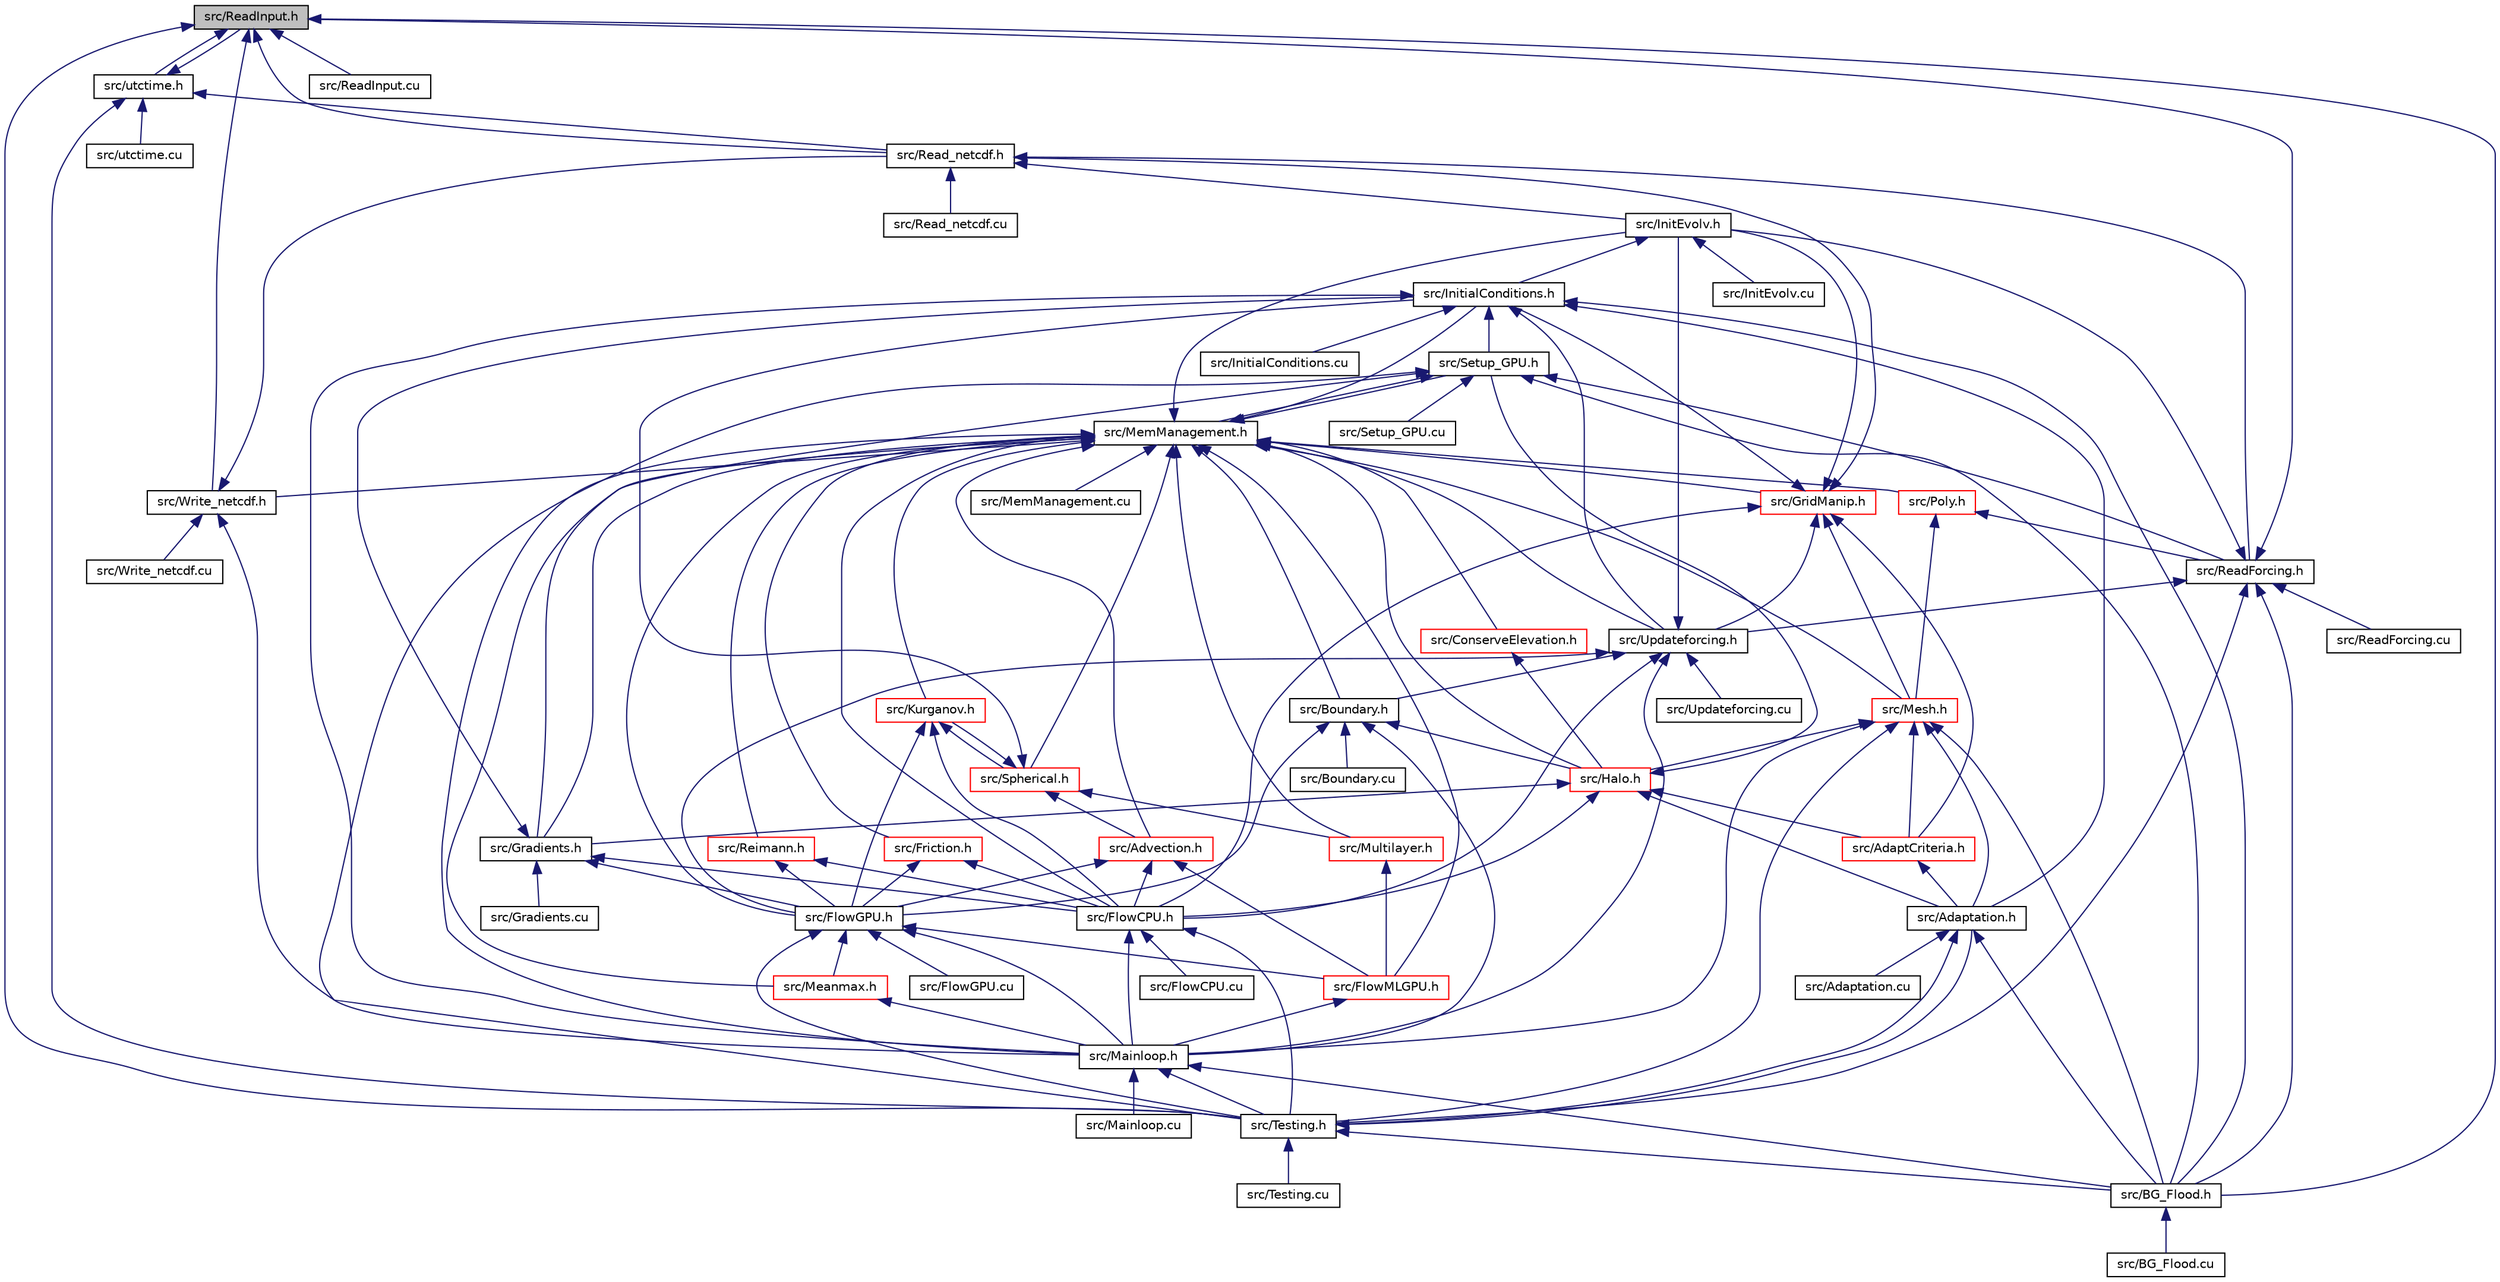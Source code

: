 digraph "src/ReadInput.h"
{
 // LATEX_PDF_SIZE
  edge [fontname="Helvetica",fontsize="10",labelfontname="Helvetica",labelfontsize="10"];
  node [fontname="Helvetica",fontsize="10",shape=record];
  Node1 [label="src/ReadInput.h",height=0.2,width=0.4,color="black", fillcolor="grey75", style="filled", fontcolor="black",tooltip=" "];
  Node1 -> Node2 [dir="back",color="midnightblue",fontsize="10",style="solid"];
  Node2 [label="src/BG_Flood.h",height=0.2,width=0.4,color="black", fillcolor="white", style="filled",URL="$BG__Flood_8h.html",tooltip=" "];
  Node2 -> Node3 [dir="back",color="midnightblue",fontsize="10",style="solid"];
  Node3 [label="src/BG_Flood.cu",height=0.2,width=0.4,color="black", fillcolor="white", style="filled",URL="$BG__Flood_8cu.html",tooltip=" "];
  Node1 -> Node4 [dir="back",color="midnightblue",fontsize="10",style="solid"];
  Node4 [label="src/Read_netcdf.h",height=0.2,width=0.4,color="black", fillcolor="white", style="filled",URL="$Read__netcdf_8h.html",tooltip=" "];
  Node4 -> Node5 [dir="back",color="midnightblue",fontsize="10",style="solid"];
  Node5 [label="src/InitEvolv.h",height=0.2,width=0.4,color="black", fillcolor="white", style="filled",URL="$InitEvolv_8h.html",tooltip=" "];
  Node5 -> Node6 [dir="back",color="midnightblue",fontsize="10",style="solid"];
  Node6 [label="src/InitEvolv.cu",height=0.2,width=0.4,color="black", fillcolor="white", style="filled",URL="$InitEvolv_8cu.html",tooltip=" "];
  Node5 -> Node7 [dir="back",color="midnightblue",fontsize="10",style="solid"];
  Node7 [label="src/InitialConditions.h",height=0.2,width=0.4,color="black", fillcolor="white", style="filled",URL="$InitialConditions_8h.html",tooltip=" "];
  Node7 -> Node8 [dir="back",color="midnightblue",fontsize="10",style="solid"];
  Node8 [label="src/Adaptation.h",height=0.2,width=0.4,color="black", fillcolor="white", style="filled",URL="$Adaptation_8h.html",tooltip=" "];
  Node8 -> Node9 [dir="back",color="midnightblue",fontsize="10",style="solid"];
  Node9 [label="src/Adaptation.cu",height=0.2,width=0.4,color="black", fillcolor="white", style="filled",URL="$Adaptation_8cu.html",tooltip=" "];
  Node8 -> Node2 [dir="back",color="midnightblue",fontsize="10",style="solid"];
  Node8 -> Node10 [dir="back",color="midnightblue",fontsize="10",style="solid"];
  Node10 [label="src/Testing.h",height=0.2,width=0.4,color="black", fillcolor="white", style="filled",URL="$Testing_8h.html",tooltip=" "];
  Node10 -> Node8 [dir="back",color="midnightblue",fontsize="10",style="solid"];
  Node10 -> Node2 [dir="back",color="midnightblue",fontsize="10",style="solid"];
  Node10 -> Node11 [dir="back",color="midnightblue",fontsize="10",style="solid"];
  Node11 [label="src/Testing.cu",height=0.2,width=0.4,color="black", fillcolor="white", style="filled",URL="$Testing_8cu.html",tooltip=" "];
  Node7 -> Node2 [dir="back",color="midnightblue",fontsize="10",style="solid"];
  Node7 -> Node12 [dir="back",color="midnightblue",fontsize="10",style="solid"];
  Node12 [label="src/InitialConditions.cu",height=0.2,width=0.4,color="black", fillcolor="white", style="filled",URL="$InitialConditions_8cu.html",tooltip=" "];
  Node7 -> Node13 [dir="back",color="midnightblue",fontsize="10",style="solid"];
  Node13 [label="src/Mainloop.h",height=0.2,width=0.4,color="black", fillcolor="white", style="filled",URL="$Mainloop_8h.html",tooltip=" "];
  Node13 -> Node2 [dir="back",color="midnightblue",fontsize="10",style="solid"];
  Node13 -> Node14 [dir="back",color="midnightblue",fontsize="10",style="solid"];
  Node14 [label="src/Mainloop.cu",height=0.2,width=0.4,color="black", fillcolor="white", style="filled",URL="$Mainloop_8cu.html",tooltip=" "];
  Node13 -> Node10 [dir="back",color="midnightblue",fontsize="10",style="solid"];
  Node7 -> Node15 [dir="back",color="midnightblue",fontsize="10",style="solid"];
  Node15 [label="src/Setup_GPU.h",height=0.2,width=0.4,color="black", fillcolor="white", style="filled",URL="$Setup__GPU_8h.html",tooltip=" "];
  Node15 -> Node2 [dir="back",color="midnightblue",fontsize="10",style="solid"];
  Node15 -> Node16 [dir="back",color="midnightblue",fontsize="10",style="solid"];
  Node16 [label="src/Gradients.h",height=0.2,width=0.4,color="black", fillcolor="white", style="filled",URL="$Gradients_8h.html",tooltip=" "];
  Node16 -> Node17 [dir="back",color="midnightblue",fontsize="10",style="solid"];
  Node17 [label="src/FlowCPU.h",height=0.2,width=0.4,color="black", fillcolor="white", style="filled",URL="$FlowCPU_8h.html",tooltip=" "];
  Node17 -> Node18 [dir="back",color="midnightblue",fontsize="10",style="solid"];
  Node18 [label="src/FlowCPU.cu",height=0.2,width=0.4,color="black", fillcolor="white", style="filled",URL="$FlowCPU_8cu.html",tooltip=" "];
  Node17 -> Node13 [dir="back",color="midnightblue",fontsize="10",style="solid"];
  Node17 -> Node10 [dir="back",color="midnightblue",fontsize="10",style="solid"];
  Node16 -> Node19 [dir="back",color="midnightblue",fontsize="10",style="solid"];
  Node19 [label="src/FlowGPU.h",height=0.2,width=0.4,color="black", fillcolor="white", style="filled",URL="$FlowGPU_8h.html",tooltip=" "];
  Node19 -> Node20 [dir="back",color="midnightblue",fontsize="10",style="solid"];
  Node20 [label="src/FlowGPU.cu",height=0.2,width=0.4,color="black", fillcolor="white", style="filled",URL="$FlowGPU_8cu.html",tooltip=" "];
  Node19 -> Node21 [dir="back",color="midnightblue",fontsize="10",style="solid"];
  Node21 [label="src/FlowMLGPU.h",height=0.2,width=0.4,color="red", fillcolor="white", style="filled",URL="$FlowMLGPU_8h.html",tooltip=" "];
  Node21 -> Node13 [dir="back",color="midnightblue",fontsize="10",style="solid"];
  Node19 -> Node13 [dir="back",color="midnightblue",fontsize="10",style="solid"];
  Node19 -> Node23 [dir="back",color="midnightblue",fontsize="10",style="solid"];
  Node23 [label="src/Meanmax.h",height=0.2,width=0.4,color="red", fillcolor="white", style="filled",URL="$Meanmax_8h.html",tooltip=" "];
  Node23 -> Node13 [dir="back",color="midnightblue",fontsize="10",style="solid"];
  Node19 -> Node10 [dir="back",color="midnightblue",fontsize="10",style="solid"];
  Node16 -> Node25 [dir="back",color="midnightblue",fontsize="10",style="solid"];
  Node25 [label="src/Gradients.cu",height=0.2,width=0.4,color="black", fillcolor="white", style="filled",URL="$Gradients_8cu.html",tooltip=" "];
  Node16 -> Node7 [dir="back",color="midnightblue",fontsize="10",style="solid"];
  Node15 -> Node26 [dir="back",color="midnightblue",fontsize="10",style="solid"];
  Node26 [label="src/MemManagement.h",height=0.2,width=0.4,color="black", fillcolor="white", style="filled",URL="$MemManagement_8h.html",tooltip=" "];
  Node26 -> Node27 [dir="back",color="midnightblue",fontsize="10",style="solid"];
  Node27 [label="src/Advection.h",height=0.2,width=0.4,color="red", fillcolor="white", style="filled",URL="$Advection_8h.html",tooltip=" "];
  Node27 -> Node17 [dir="back",color="midnightblue",fontsize="10",style="solid"];
  Node27 -> Node19 [dir="back",color="midnightblue",fontsize="10",style="solid"];
  Node27 -> Node21 [dir="back",color="midnightblue",fontsize="10",style="solid"];
  Node26 -> Node29 [dir="back",color="midnightblue",fontsize="10",style="solid"];
  Node29 [label="src/Boundary.h",height=0.2,width=0.4,color="black", fillcolor="white", style="filled",URL="$Boundary_8h.html",tooltip=" "];
  Node29 -> Node30 [dir="back",color="midnightblue",fontsize="10",style="solid"];
  Node30 [label="src/Boundary.cu",height=0.2,width=0.4,color="black", fillcolor="white", style="filled",URL="$Boundary_8cu.html",tooltip=" "];
  Node29 -> Node19 [dir="back",color="midnightblue",fontsize="10",style="solid"];
  Node29 -> Node31 [dir="back",color="midnightblue",fontsize="10",style="solid"];
  Node31 [label="src/Halo.h",height=0.2,width=0.4,color="red", fillcolor="white", style="filled",URL="$Halo_8h.html",tooltip=" "];
  Node31 -> Node8 [dir="back",color="midnightblue",fontsize="10",style="solid"];
  Node31 -> Node32 [dir="back",color="midnightblue",fontsize="10",style="solid"];
  Node32 [label="src/AdaptCriteria.h",height=0.2,width=0.4,color="red", fillcolor="white", style="filled",URL="$AdaptCriteria_8h.html",tooltip=" "];
  Node32 -> Node8 [dir="back",color="midnightblue",fontsize="10",style="solid"];
  Node31 -> Node17 [dir="back",color="midnightblue",fontsize="10",style="solid"];
  Node31 -> Node16 [dir="back",color="midnightblue",fontsize="10",style="solid"];
  Node31 -> Node15 [dir="back",color="midnightblue",fontsize="10",style="solid"];
  Node29 -> Node13 [dir="back",color="midnightblue",fontsize="10",style="solid"];
  Node26 -> Node35 [dir="back",color="midnightblue",fontsize="10",style="solid"];
  Node35 [label="src/ConserveElevation.h",height=0.2,width=0.4,color="red", fillcolor="white", style="filled",URL="$ConserveElevation_8h.html",tooltip=" "];
  Node35 -> Node31 [dir="back",color="midnightblue",fontsize="10",style="solid"];
  Node26 -> Node17 [dir="back",color="midnightblue",fontsize="10",style="solid"];
  Node26 -> Node19 [dir="back",color="midnightblue",fontsize="10",style="solid"];
  Node26 -> Node21 [dir="back",color="midnightblue",fontsize="10",style="solid"];
  Node26 -> Node37 [dir="back",color="midnightblue",fontsize="10",style="solid"];
  Node37 [label="src/Friction.h",height=0.2,width=0.4,color="red", fillcolor="white", style="filled",URL="$Friction_8h.html",tooltip=" "];
  Node37 -> Node17 [dir="back",color="midnightblue",fontsize="10",style="solid"];
  Node37 -> Node19 [dir="back",color="midnightblue",fontsize="10",style="solid"];
  Node26 -> Node16 [dir="back",color="midnightblue",fontsize="10",style="solid"];
  Node26 -> Node39 [dir="back",color="midnightblue",fontsize="10",style="solid"];
  Node39 [label="src/GridManip.h",height=0.2,width=0.4,color="red", fillcolor="white", style="filled",URL="$GridManip_8h.html",tooltip=" "];
  Node39 -> Node32 [dir="back",color="midnightblue",fontsize="10",style="solid"];
  Node39 -> Node17 [dir="back",color="midnightblue",fontsize="10",style="solid"];
  Node39 -> Node5 [dir="back",color="midnightblue",fontsize="10",style="solid"];
  Node39 -> Node7 [dir="back",color="midnightblue",fontsize="10",style="solid"];
  Node39 -> Node41 [dir="back",color="midnightblue",fontsize="10",style="solid"];
  Node41 [label="src/Mesh.h",height=0.2,width=0.4,color="red", fillcolor="white", style="filled",URL="$Mesh_8h.html",tooltip=" "];
  Node41 -> Node8 [dir="back",color="midnightblue",fontsize="10",style="solid"];
  Node41 -> Node32 [dir="back",color="midnightblue",fontsize="10",style="solid"];
  Node41 -> Node2 [dir="back",color="midnightblue",fontsize="10",style="solid"];
  Node41 -> Node31 [dir="back",color="midnightblue",fontsize="10",style="solid"];
  Node41 -> Node13 [dir="back",color="midnightblue",fontsize="10",style="solid"];
  Node41 -> Node10 [dir="back",color="midnightblue",fontsize="10",style="solid"];
  Node39 -> Node4 [dir="back",color="midnightblue",fontsize="10",style="solid"];
  Node39 -> Node43 [dir="back",color="midnightblue",fontsize="10",style="solid"];
  Node43 [label="src/Updateforcing.h",height=0.2,width=0.4,color="black", fillcolor="white", style="filled",URL="$Updateforcing_8h.html",tooltip=" "];
  Node43 -> Node29 [dir="back",color="midnightblue",fontsize="10",style="solid"];
  Node43 -> Node17 [dir="back",color="midnightblue",fontsize="10",style="solid"];
  Node43 -> Node19 [dir="back",color="midnightblue",fontsize="10",style="solid"];
  Node43 -> Node5 [dir="back",color="midnightblue",fontsize="10",style="solid"];
  Node43 -> Node13 [dir="back",color="midnightblue",fontsize="10",style="solid"];
  Node43 -> Node44 [dir="back",color="midnightblue",fontsize="10",style="solid"];
  Node44 [label="src/Updateforcing.cu",height=0.2,width=0.4,color="black", fillcolor="white", style="filled",URL="$Updateforcing_8cu.html",tooltip=" "];
  Node26 -> Node31 [dir="back",color="midnightblue",fontsize="10",style="solid"];
  Node26 -> Node5 [dir="back",color="midnightblue",fontsize="10",style="solid"];
  Node26 -> Node7 [dir="back",color="midnightblue",fontsize="10",style="solid"];
  Node26 -> Node45 [dir="back",color="midnightblue",fontsize="10",style="solid"];
  Node45 [label="src/Kurganov.h",height=0.2,width=0.4,color="red", fillcolor="white", style="filled",URL="$Kurganov_8h.html",tooltip=" "];
  Node45 -> Node17 [dir="back",color="midnightblue",fontsize="10",style="solid"];
  Node45 -> Node19 [dir="back",color="midnightblue",fontsize="10",style="solid"];
  Node45 -> Node47 [dir="back",color="midnightblue",fontsize="10",style="solid"];
  Node47 [label="src/Spherical.h",height=0.2,width=0.4,color="red", fillcolor="white", style="filled",URL="$Spherical_8h.html",tooltip=" "];
  Node47 -> Node27 [dir="back",color="midnightblue",fontsize="10",style="solid"];
  Node47 -> Node7 [dir="back",color="midnightblue",fontsize="10",style="solid"];
  Node47 -> Node45 [dir="back",color="midnightblue",fontsize="10",style="solid"];
  Node47 -> Node48 [dir="back",color="midnightblue",fontsize="10",style="solid"];
  Node48 [label="src/Multilayer.h",height=0.2,width=0.4,color="red", fillcolor="white", style="filled",URL="$Multilayer_8h.html",tooltip=" "];
  Node48 -> Node21 [dir="back",color="midnightblue",fontsize="10",style="solid"];
  Node26 -> Node13 [dir="back",color="midnightblue",fontsize="10",style="solid"];
  Node26 -> Node23 [dir="back",color="midnightblue",fontsize="10",style="solid"];
  Node26 -> Node51 [dir="back",color="midnightblue",fontsize="10",style="solid"];
  Node51 [label="src/MemManagement.cu",height=0.2,width=0.4,color="black", fillcolor="white", style="filled",URL="$MemManagement_8cu.html",tooltip=" "];
  Node26 -> Node41 [dir="back",color="midnightblue",fontsize="10",style="solid"];
  Node26 -> Node48 [dir="back",color="midnightblue",fontsize="10",style="solid"];
  Node26 -> Node52 [dir="back",color="midnightblue",fontsize="10",style="solid"];
  Node52 [label="src/Poly.h",height=0.2,width=0.4,color="red", fillcolor="white", style="filled",URL="$Poly_8h.html",tooltip=" "];
  Node52 -> Node41 [dir="back",color="midnightblue",fontsize="10",style="solid"];
  Node52 -> Node54 [dir="back",color="midnightblue",fontsize="10",style="solid"];
  Node54 [label="src/ReadForcing.h",height=0.2,width=0.4,color="black", fillcolor="white", style="filled",URL="$ReadForcing_8h.html",tooltip=" "];
  Node54 -> Node2 [dir="back",color="midnightblue",fontsize="10",style="solid"];
  Node54 -> Node5 [dir="back",color="midnightblue",fontsize="10",style="solid"];
  Node54 -> Node55 [dir="back",color="midnightblue",fontsize="10",style="solid"];
  Node55 [label="src/ReadForcing.cu",height=0.2,width=0.4,color="black", fillcolor="white", style="filled",URL="$ReadForcing_8cu.html",tooltip=" "];
  Node54 -> Node1 [dir="back",color="midnightblue",fontsize="10",style="solid"];
  Node54 -> Node10 [dir="back",color="midnightblue",fontsize="10",style="solid"];
  Node54 -> Node43 [dir="back",color="midnightblue",fontsize="10",style="solid"];
  Node26 -> Node56 [dir="back",color="midnightblue",fontsize="10",style="solid"];
  Node56 [label="src/Reimann.h",height=0.2,width=0.4,color="red", fillcolor="white", style="filled",URL="$Reimann_8h.html",tooltip=" "];
  Node56 -> Node17 [dir="back",color="midnightblue",fontsize="10",style="solid"];
  Node56 -> Node19 [dir="back",color="midnightblue",fontsize="10",style="solid"];
  Node26 -> Node15 [dir="back",color="midnightblue",fontsize="10",style="solid"];
  Node26 -> Node47 [dir="back",color="midnightblue",fontsize="10",style="solid"];
  Node26 -> Node43 [dir="back",color="midnightblue",fontsize="10",style="solid"];
  Node26 -> Node58 [dir="back",color="midnightblue",fontsize="10",style="solid"];
  Node58 [label="src/Write_netcdf.h",height=0.2,width=0.4,color="black", fillcolor="white", style="filled",URL="$Write__netcdf_8h.html",tooltip=" "];
  Node58 -> Node13 [dir="back",color="midnightblue",fontsize="10",style="solid"];
  Node58 -> Node4 [dir="back",color="midnightblue",fontsize="10",style="solid"];
  Node58 -> Node59 [dir="back",color="midnightblue",fontsize="10",style="solid"];
  Node59 [label="src/Write_netcdf.cu",height=0.2,width=0.4,color="black", fillcolor="white", style="filled",URL="$Write__netcdf_8cu.html",tooltip=" "];
  Node15 -> Node54 [dir="back",color="midnightblue",fontsize="10",style="solid"];
  Node15 -> Node60 [dir="back",color="midnightblue",fontsize="10",style="solid"];
  Node60 [label="src/Setup_GPU.cu",height=0.2,width=0.4,color="black", fillcolor="white", style="filled",URL="$Setup__GPU_8cu.html",tooltip=" "];
  Node15 -> Node10 [dir="back",color="midnightblue",fontsize="10",style="solid"];
  Node7 -> Node43 [dir="back",color="midnightblue",fontsize="10",style="solid"];
  Node4 -> Node61 [dir="back",color="midnightblue",fontsize="10",style="solid"];
  Node61 [label="src/Read_netcdf.cu",height=0.2,width=0.4,color="black", fillcolor="white", style="filled",URL="$Read__netcdf_8cu.html",tooltip=" "];
  Node4 -> Node54 [dir="back",color="midnightblue",fontsize="10",style="solid"];
  Node1 -> Node62 [dir="back",color="midnightblue",fontsize="10",style="solid"];
  Node62 [label="src/ReadInput.cu",height=0.2,width=0.4,color="black", fillcolor="white", style="filled",URL="$ReadInput_8cu.html",tooltip=" "];
  Node1 -> Node10 [dir="back",color="midnightblue",fontsize="10",style="solid"];
  Node1 -> Node63 [dir="back",color="midnightblue",fontsize="10",style="solid"];
  Node63 [label="src/utctime.h",height=0.2,width=0.4,color="black", fillcolor="white", style="filled",URL="$utctime_8h.html",tooltip=" "];
  Node63 -> Node4 [dir="back",color="midnightblue",fontsize="10",style="solid"];
  Node63 -> Node1 [dir="back",color="midnightblue",fontsize="10",style="solid"];
  Node63 -> Node10 [dir="back",color="midnightblue",fontsize="10",style="solid"];
  Node63 -> Node64 [dir="back",color="midnightblue",fontsize="10",style="solid"];
  Node64 [label="src/utctime.cu",height=0.2,width=0.4,color="black", fillcolor="white", style="filled",URL="$utctime_8cu.html",tooltip=" "];
  Node1 -> Node58 [dir="back",color="midnightblue",fontsize="10",style="solid"];
}

